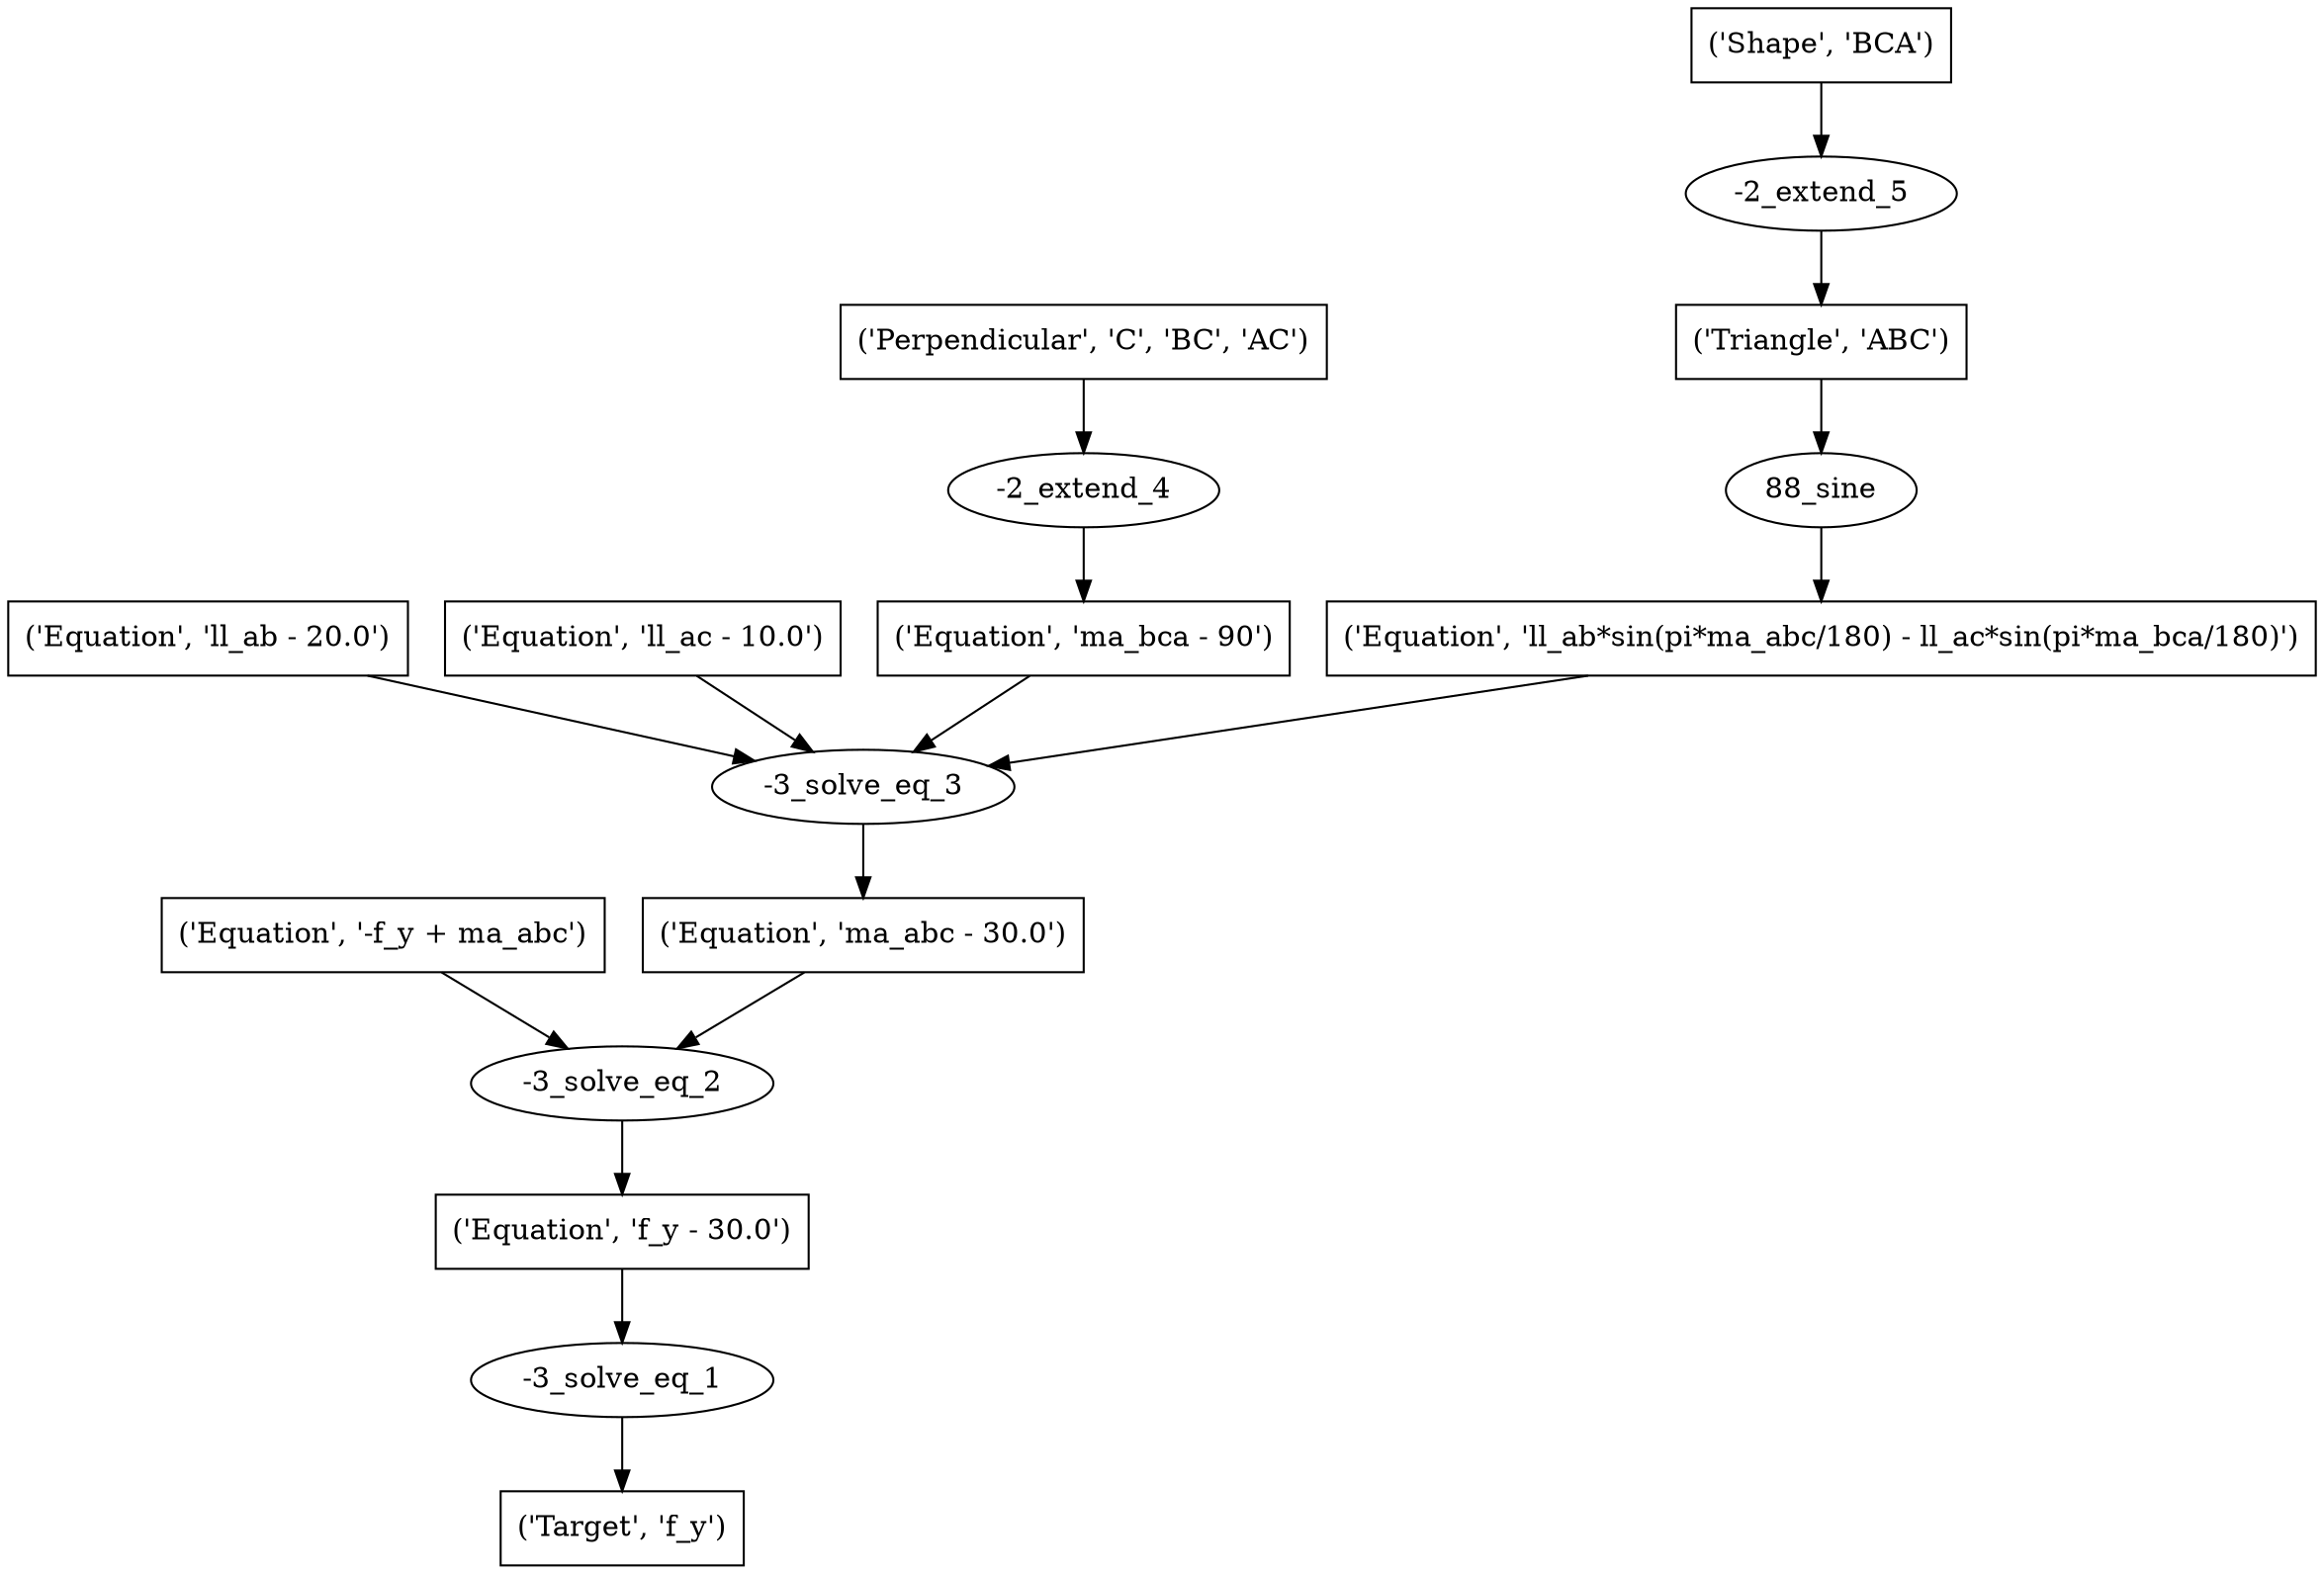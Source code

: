 digraph 82 {
	0 [label="('Target', 'f_y')" shape=box]
	1 [label="-3_solve_eq_1"]
	1 -> 0
	2 [label="('Equation', 'f_y - 30.0')" shape=box]
	2 -> 1
	3 [label="-3_solve_eq_2"]
	3 -> 2
	4 [label="('Equation', '-f_y + ma_abc')" shape=box]
	4 -> 3
	5 [label="('Equation', 'ma_abc - 30.0')" shape=box]
	5 -> 3
	6 [label="-3_solve_eq_3"]
	6 -> 5
	7 [label="('Equation', 'll_ab - 20.0')" shape=box]
	7 -> 6
	8 [label="('Equation', 'll_ac - 10.0')" shape=box]
	8 -> 6
	9 [label="('Equation', 'ma_bca - 90')" shape=box]
	9 -> 6
	10 [label="('Equation', 'll_ab*sin(pi*ma_abc/180) - ll_ac*sin(pi*ma_bca/180)')" shape=box]
	10 -> 6
	11 [label="-2_extend_4"]
	11 -> 9
	12 [label="('Perpendicular', 'C', 'BC', 'AC')" shape=box]
	12 -> 11
	13 [label="88_sine"]
	13 -> 10
	14 [label="('Triangle', 'ABC')" shape=box]
	14 -> 13
	15 [label="-2_extend_5"]
	15 -> 14
	16 [label="('Shape', 'BCA')" shape=box]
	16 -> 15
}

